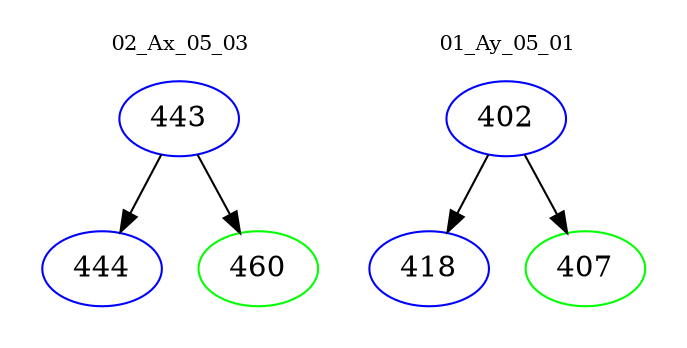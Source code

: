 digraph{
subgraph cluster_0 {
color = white
label = "02_Ax_05_03";
fontsize=10;
T0_443 [label="443", color="blue"]
T0_443 -> T0_444 [color="black"]
T0_444 [label="444", color="blue"]
T0_443 -> T0_460 [color="black"]
T0_460 [label="460", color="green"]
}
subgraph cluster_1 {
color = white
label = "01_Ay_05_01";
fontsize=10;
T1_402 [label="402", color="blue"]
T1_402 -> T1_418 [color="black"]
T1_418 [label="418", color="blue"]
T1_402 -> T1_407 [color="black"]
T1_407 [label="407", color="green"]
}
}
